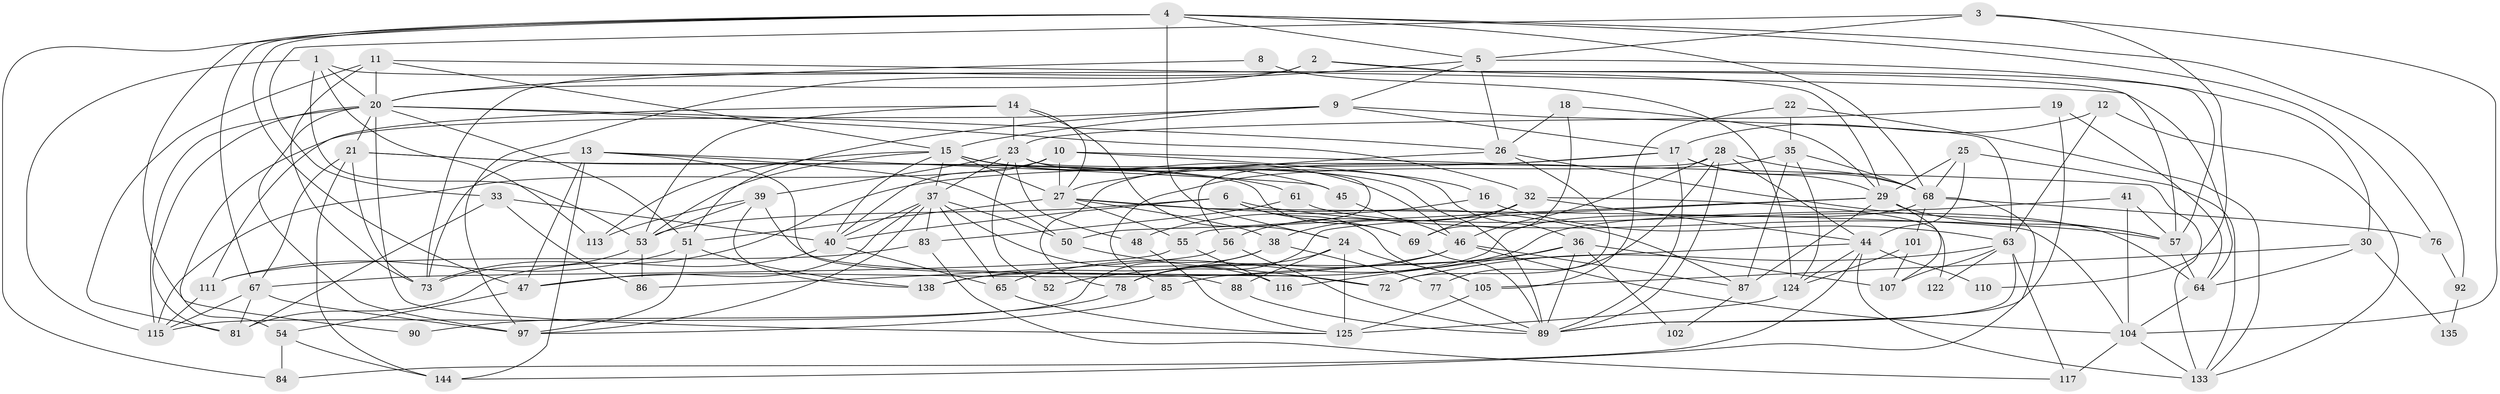 // Generated by graph-tools (version 1.1) at 2025/52/02/27/25 19:52:02]
// undirected, 92 vertices, 229 edges
graph export_dot {
graph [start="1"]
  node [color=gray90,style=filled];
  1 [super="+42"];
  2;
  3 [super="+7"];
  4 [super="+129"];
  5 [super="+62"];
  6 [super="+79"];
  8;
  9;
  10 [super="+130"];
  11 [super="+131"];
  12;
  13 [super="+58"];
  14 [super="+71"];
  15 [super="+70"];
  16;
  17 [super="+103"];
  18;
  19;
  20 [super="+100"];
  21 [super="+59"];
  22 [super="+34"];
  23 [super="+108"];
  24 [super="+31"];
  25;
  26 [super="+74"];
  27 [super="+126"];
  28 [super="+60"];
  29 [super="+49"];
  30 [super="+99"];
  32 [super="+109"];
  33;
  35 [super="+119"];
  36 [super="+106"];
  37 [super="+43"];
  38 [super="+114"];
  39 [super="+91"];
  40 [super="+98"];
  41;
  44 [super="+140"];
  45 [super="+80"];
  46 [super="+96"];
  47;
  48;
  50 [super="+95"];
  51 [super="+93"];
  52;
  53 [super="+75"];
  54;
  55;
  56 [super="+128"];
  57 [super="+66"];
  61;
  63 [super="+94"];
  64 [super="+143"];
  65;
  67 [super="+82"];
  68 [super="+123"];
  69 [super="+142"];
  72;
  73 [super="+134"];
  76;
  77;
  78 [super="+112"];
  81;
  83 [super="+139"];
  84;
  85;
  86;
  87 [super="+121"];
  88;
  89 [super="+141"];
  90;
  92 [super="+127"];
  97 [super="+118"];
  101;
  102;
  104 [super="+132"];
  105 [super="+136"];
  107 [super="+120"];
  110;
  111;
  113;
  115;
  116;
  117;
  122;
  124;
  125 [super="+137"];
  133;
  135;
  138;
  144;
  1 -- 113;
  1 -- 64;
  1 -- 115;
  1 -- 53;
  1 -- 20;
  2 -- 20;
  2 -- 57;
  2 -- 29;
  2 -- 73;
  3 -- 5;
  3 -- 104;
  3 -- 110;
  3 -- 33;
  4 -- 68;
  4 -- 84;
  4 -- 5;
  4 -- 67;
  4 -- 24;
  4 -- 90;
  4 -- 76;
  4 -- 92;
  4 -- 47;
  5 -- 26;
  5 -- 9;
  5 -- 30;
  5 -- 97;
  6 -- 53;
  6 -- 105;
  6 -- 69;
  6 -- 40;
  6 -- 57;
  8 -- 124;
  8 -- 20;
  9 -- 15;
  9 -- 51;
  9 -- 54;
  9 -- 63;
  9 -- 17;
  10 -- 133;
  10 -- 16;
  10 -- 115;
  10 -- 40;
  10 -- 27;
  11 -- 57;
  11 -- 15;
  11 -- 81;
  11 -- 73;
  11 -- 20;
  12 -- 133;
  12 -- 63;
  12 -- 17;
  13 -- 144;
  13 -- 88;
  13 -- 50;
  13 -- 47;
  13 -- 73;
  13 -- 45;
  14 -- 27;
  14 -- 53;
  14 -- 23;
  14 -- 24;
  14 -- 111;
  15 -- 113;
  15 -- 40;
  15 -- 46;
  15 -- 89;
  15 -- 37;
  15 -- 27;
  15 -- 53;
  15 -- 45;
  16 -- 48;
  16 -- 63;
  17 -- 68;
  17 -- 29;
  17 -- 78;
  17 -- 89;
  17 -- 73;
  18 -- 26;
  18 -- 69;
  18 -- 29;
  19 -- 23;
  19 -- 64;
  19 -- 89;
  20 -- 81;
  20 -- 26;
  20 -- 32;
  20 -- 97;
  20 -- 115;
  20 -- 21;
  20 -- 125;
  20 -- 51;
  21 -- 69;
  21 -- 144;
  21 -- 61;
  21 -- 67;
  21 -- 73;
  22 -- 133;
  22 -- 105 [weight=2];
  22 -- 35;
  23 -- 48;
  23 -- 36 [weight=2];
  23 -- 52;
  23 -- 50;
  23 -- 37;
  23 -- 39;
  24 -- 125 [weight=2];
  24 -- 88;
  24 -- 78;
  24 -- 105;
  25 -- 44;
  25 -- 133;
  25 -- 29;
  25 -- 68;
  26 -- 72;
  26 -- 57;
  26 -- 27;
  27 -- 87;
  27 -- 104;
  27 -- 38;
  27 -- 51;
  27 -- 55;
  28 -- 77;
  28 -- 56;
  28 -- 46;
  28 -- 89;
  28 -- 68;
  28 -- 44;
  29 -- 78;
  29 -- 87;
  29 -- 107;
  29 -- 55;
  29 -- 57;
  30 -- 64 [weight=2];
  30 -- 105;
  30 -- 135;
  32 -- 69;
  32 -- 38;
  32 -- 56;
  32 -- 122;
  32 -- 44;
  33 -- 81;
  33 -- 40;
  33 -- 86;
  35 -- 85;
  35 -- 124;
  35 -- 87;
  35 -- 68;
  36 -- 89;
  36 -- 102;
  36 -- 116;
  36 -- 107;
  36 -- 52;
  37 -- 83;
  37 -- 97 [weight=2];
  37 -- 65;
  37 -- 40;
  37 -- 47;
  37 -- 50;
  37 -- 116;
  38 -- 138;
  38 -- 77;
  38 -- 115;
  39 -- 138;
  39 -- 113;
  39 -- 53;
  39 -- 72;
  40 -- 65;
  40 -- 81;
  41 -- 65;
  41 -- 104;
  41 -- 57;
  44 -- 133;
  44 -- 84;
  44 -- 110;
  44 -- 124;
  44 -- 85;
  45 -- 46;
  46 -- 87;
  46 -- 78;
  46 -- 47;
  46 -- 104;
  47 -- 54;
  48 -- 125;
  50 -- 72;
  51 -- 138;
  51 -- 97;
  51 -- 111;
  53 -- 86;
  53 -- 73;
  54 -- 84;
  54 -- 144;
  55 -- 67;
  55 -- 116;
  56 -- 86;
  56 -- 89;
  57 -- 64;
  61 -- 83;
  61 -- 64;
  63 -- 72;
  63 -- 117;
  63 -- 122;
  63 -- 89;
  63 -- 107;
  64 -- 104;
  65 -- 125;
  67 -- 81;
  67 -- 97;
  67 -- 115;
  68 -- 101;
  68 -- 144;
  68 -- 138;
  68 -- 76;
  69 -- 89 [weight=2];
  76 -- 92;
  77 -- 89;
  78 -- 90;
  83 -- 111;
  83 -- 117;
  85 -- 97;
  87 -- 102;
  88 -- 89;
  92 -- 135;
  101 -- 124;
  101 -- 107;
  104 -- 117;
  104 -- 133;
  105 -- 125;
  111 -- 115;
  124 -- 125;
}
